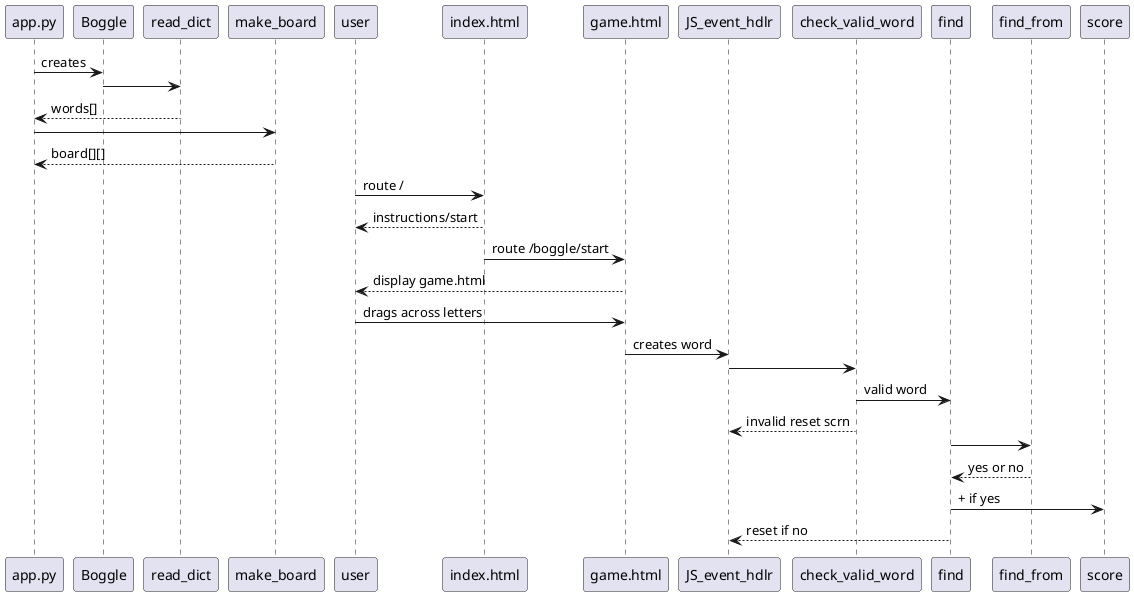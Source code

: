 @startuml
' control app.py
' entity Boggle
' control make_board
' user as participant
' boundary index.html
' database words
' boundary board.html
' entity board
' control read_dict
' control check_valid_word
' control find_from 
' control find

app.py -> Boggle : creates
Boggle -> read_dict 
read_dict --> app.py:words[]
app.py -> make_board
app.py <-- make_board :board[][]
user -> index.html: route /
user <-- index.html: instructions/start
index.html -> game.html: route /boggle/start
user <-- game.html: display game.html
user -> game.html: drags across letters
game.html -> JS_event_hdlr: creates word
JS_event_hdlr -> check_valid_word
check_valid_word -> find: valid word
check_valid_word -->JS_event_hdlr:invalid reset scrn
find -> find_from
find_from --> find :yes or no
find -> score:+ if yes
find --> JS_event_hdlr:reset if no

@enduml